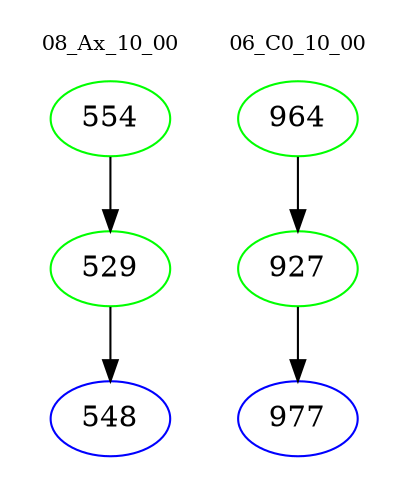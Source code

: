 digraph{
subgraph cluster_0 {
color = white
label = "08_Ax_10_00";
fontsize=10;
T0_554 [label="554", color="green"]
T0_554 -> T0_529 [color="black"]
T0_529 [label="529", color="green"]
T0_529 -> T0_548 [color="black"]
T0_548 [label="548", color="blue"]
}
subgraph cluster_1 {
color = white
label = "06_C0_10_00";
fontsize=10;
T1_964 [label="964", color="green"]
T1_964 -> T1_927 [color="black"]
T1_927 [label="927", color="green"]
T1_927 -> T1_977 [color="black"]
T1_977 [label="977", color="blue"]
}
}
